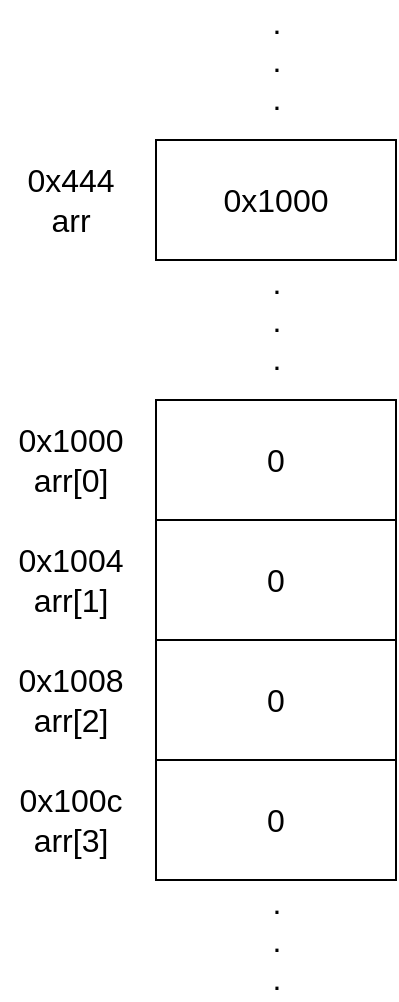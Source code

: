 <mxfile version="13.0.3" type="device"><diagram id="ITMTTmf4ge_pkLb88nsZ" name="Page-1"><mxGraphModel dx="1102" dy="606" grid="1" gridSize="10" guides="1" tooltips="1" connect="1" arrows="1" fold="1" page="1" pageScale="1" pageWidth="850" pageHeight="1100" math="0" shadow="0"><root><mxCell id="0"/><mxCell id="1" parent="0"/><mxCell id="jLR0M8RDpE_PUqkKnQcY-4" value="0x1000" style="rounded=0;whiteSpace=wrap;html=1;fontSize=16;" parent="1" vertex="1"><mxGeometry x="250" y="240" width="120" height="60" as="geometry"/></mxCell><mxCell id="jLR0M8RDpE_PUqkKnQcY-6" value="0x444&lt;br&gt;arr" style="text;html=1;align=center;verticalAlign=middle;resizable=0;points=[];autosize=1;fontSize=16;" parent="1" vertex="1"><mxGeometry x="177" y="250" width="60" height="40" as="geometry"/></mxCell><mxCell id="jLR0M8RDpE_PUqkKnQcY-7" value=".&lt;br&gt;.&lt;br&gt;." style="text;html=1;align=center;verticalAlign=middle;resizable=0;points=[];autosize=1;fontSize=16;" parent="1" vertex="1"><mxGeometry x="300" y="300" width="20" height="60" as="geometry"/></mxCell><mxCell id="jLR0M8RDpE_PUqkKnQcY-8" value="0" style="rounded=0;whiteSpace=wrap;html=1;fontSize=16;" parent="1" vertex="1"><mxGeometry x="250" y="370" width="120" height="60" as="geometry"/></mxCell><mxCell id="jLR0M8RDpE_PUqkKnQcY-9" value="0x1000&lt;br&gt;arr[0]" style="text;html=1;align=center;verticalAlign=middle;resizable=0;points=[];autosize=1;fontSize=16;" parent="1" vertex="1"><mxGeometry x="172" y="380" width="70" height="40" as="geometry"/></mxCell><mxCell id="jLR0M8RDpE_PUqkKnQcY-10" value="0" style="rounded=0;whiteSpace=wrap;html=1;fontSize=16;" parent="1" vertex="1"><mxGeometry x="250" y="430" width="120" height="60" as="geometry"/></mxCell><mxCell id="jLR0M8RDpE_PUqkKnQcY-11" value="0x1004&lt;br&gt;arr[1]" style="text;html=1;align=center;verticalAlign=middle;resizable=0;points=[];autosize=1;fontSize=16;" parent="1" vertex="1"><mxGeometry x="172" y="440" width="70" height="40" as="geometry"/></mxCell><mxCell id="jLR0M8RDpE_PUqkKnQcY-12" value="0x1008&lt;br&gt;arr[2]" style="text;html=1;align=center;verticalAlign=middle;resizable=0;points=[];autosize=1;fontSize=16;" parent="1" vertex="1"><mxGeometry x="172" y="500" width="70" height="40" as="geometry"/></mxCell><mxCell id="jLR0M8RDpE_PUqkKnQcY-13" value="0" style="rounded=0;whiteSpace=wrap;html=1;fontSize=16;" parent="1" vertex="1"><mxGeometry x="250" y="490" width="120" height="60" as="geometry"/></mxCell><mxCell id="jLR0M8RDpE_PUqkKnQcY-14" value="0" style="rounded=0;whiteSpace=wrap;html=1;fontSize=16;" parent="1" vertex="1"><mxGeometry x="250" y="550" width="120" height="60" as="geometry"/></mxCell><mxCell id="jLR0M8RDpE_PUqkKnQcY-15" value="0x100c&lt;br&gt;arr[3]" style="text;html=1;align=center;verticalAlign=middle;resizable=0;points=[];autosize=1;fontSize=16;" parent="1" vertex="1"><mxGeometry x="172" y="560" width="70" height="40" as="geometry"/></mxCell><mxCell id="jLR0M8RDpE_PUqkKnQcY-16" value=".&lt;br&gt;.&lt;br&gt;." style="text;html=1;align=center;verticalAlign=middle;resizable=0;points=[];autosize=1;fontSize=16;" parent="1" vertex="1"><mxGeometry x="300" y="170" width="20" height="60" as="geometry"/></mxCell><mxCell id="jLR0M8RDpE_PUqkKnQcY-17" value=".&lt;br&gt;.&lt;br&gt;." style="text;html=1;align=center;verticalAlign=middle;resizable=0;points=[];autosize=1;fontSize=16;" parent="1" vertex="1"><mxGeometry x="300" y="610" width="20" height="60" as="geometry"/></mxCell></root></mxGraphModel></diagram></mxfile>